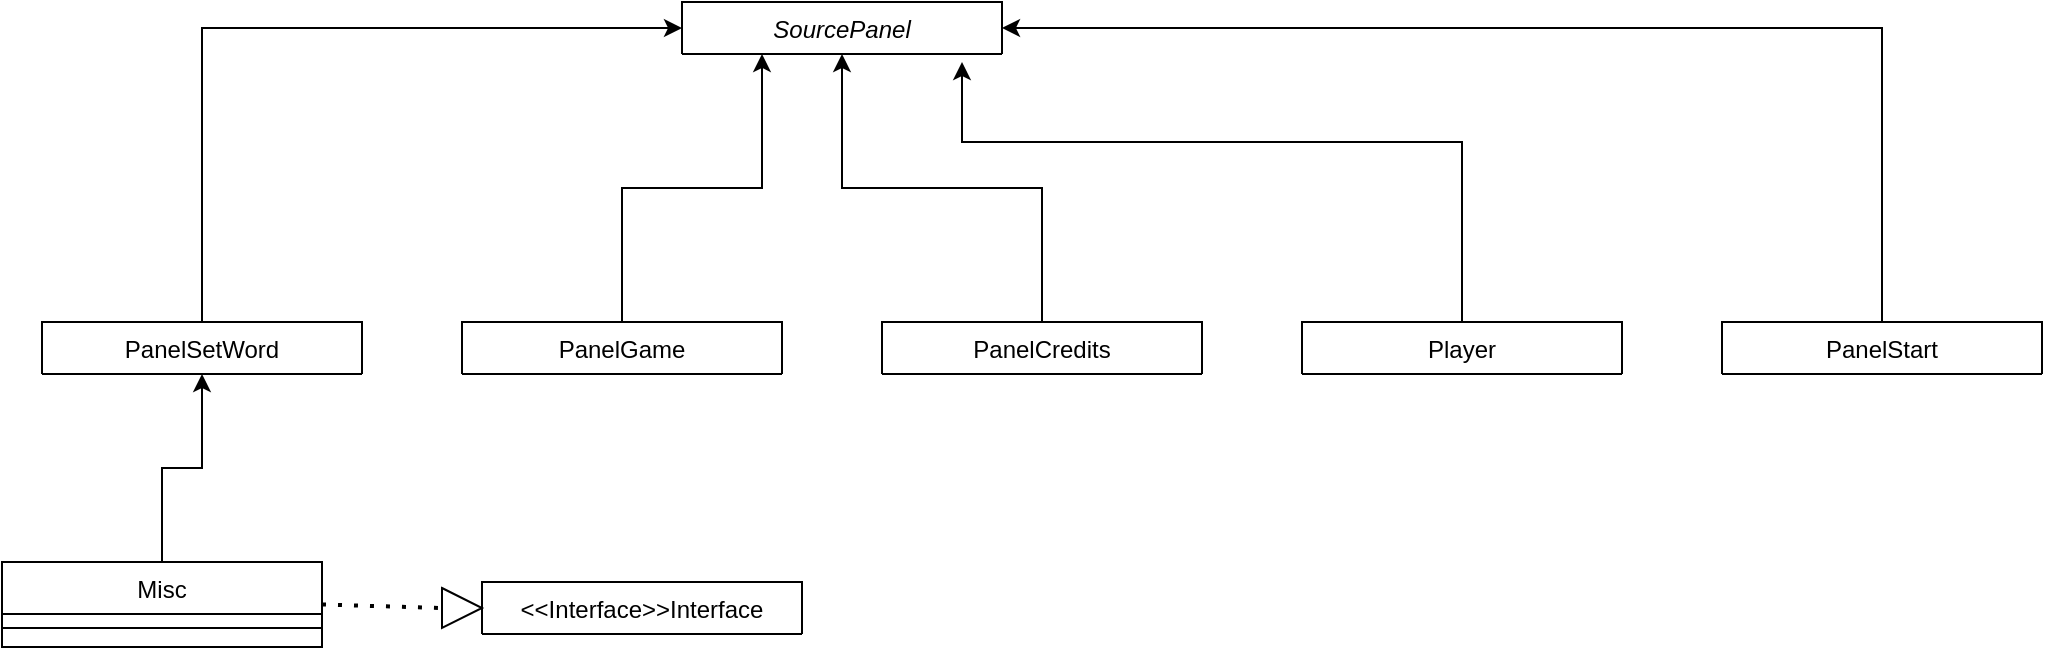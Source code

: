 <mxfile version="20.5.1" type="device"><diagram id="C5RBs43oDa-KdzZeNtuy" name="Page-1"><mxGraphModel dx="1154" dy="1280" grid="1" gridSize="10" guides="1" tooltips="1" connect="1" arrows="1" fold="1" page="1" pageScale="1" pageWidth="827" pageHeight="1169" math="0" shadow="0"><root><mxCell id="WIyWlLk6GJQsqaUBKTNV-0"/><mxCell id="WIyWlLk6GJQsqaUBKTNV-1" parent="WIyWlLk6GJQsqaUBKTNV-0"/><mxCell id="zkfFHV4jXpPFQw0GAbJ--0" value="SourcePanel" style="swimlane;fontStyle=2;align=center;verticalAlign=top;childLayout=stackLayout;horizontal=1;startSize=26;horizontalStack=0;resizeParent=1;resizeLast=0;collapsible=1;marginBottom=0;rounded=0;shadow=0;strokeWidth=1;" parent="WIyWlLk6GJQsqaUBKTNV-1" vertex="1" collapsed="1"><mxGeometry x="490" y="240" width="160" height="26" as="geometry"><mxRectangle x="200" y="130" width="210" height="710" as="alternateBounds"/></mxGeometry></mxCell><mxCell id="zkfFHV4jXpPFQw0GAbJ--1" value="- instance: SourcePanel" style="text;align=left;verticalAlign=top;spacingLeft=4;spacingRight=4;overflow=hidden;rotatable=0;points=[[0,0.5],[1,0.5]];portConstraint=eastwest;" parent="zkfFHV4jXpPFQw0GAbJ--0" vertex="1"><mxGeometry y="26" width="210" height="26" as="geometry"/></mxCell><mxCell id="zkfFHV4jXpPFQw0GAbJ--2" value="- word: String    " style="text;align=left;verticalAlign=top;spacingLeft=4;spacingRight=4;overflow=hidden;rotatable=0;points=[[0,0.5],[1,0.5]];portConstraint=eastwest;rounded=0;shadow=0;html=0;" parent="zkfFHV4jXpPFQw0GAbJ--0" vertex="1"><mxGeometry y="52" width="210" height="20" as="geometry"/></mxCell><mxCell id="PxGmPFZ91CUCp7tHAPoO-3" value="- player: Player" style="text;html=1;align=left;verticalAlign=middle;resizable=0;points=[];autosize=1;strokeColor=none;fillColor=none;" vertex="1" parent="zkfFHV4jXpPFQw0GAbJ--0"><mxGeometry y="72" width="210" height="30" as="geometry"/></mxCell><mxCell id="PxGmPFZ91CUCp7tHAPoO-6" value="- frame: Jframe" style="text;html=1;align=left;verticalAlign=middle;resizable=0;points=[];autosize=1;strokeColor=none;fillColor=none;" vertex="1" parent="zkfFHV4jXpPFQw0GAbJ--0"><mxGeometry y="102" width="210" height="30" as="geometry"/></mxCell><mxCell id="PxGmPFZ91CUCp7tHAPoO-7" value="- PanelGame: JPanel" style="text;html=1;align=left;verticalAlign=middle;resizable=0;points=[];autosize=1;strokeColor=none;fillColor=none;" vertex="1" parent="zkfFHV4jXpPFQw0GAbJ--0"><mxGeometry y="132" width="210" height="30" as="geometry"/></mxCell><mxCell id="PxGmPFZ91CUCp7tHAPoO-5" value="- PanelStart: Jpanel" style="text;html=1;align=left;verticalAlign=middle;resizable=0;points=[];autosize=1;strokeColor=none;fillColor=none;" vertex="1" parent="zkfFHV4jXpPFQw0GAbJ--0"><mxGeometry y="162" width="210" height="30" as="geometry"/></mxCell><mxCell id="PxGmPFZ91CUCp7tHAPoO-9" value="- PanelCredits: JPanel" style="text;html=1;align=left;verticalAlign=middle;resizable=0;points=[];autosize=1;strokeColor=none;fillColor=none;" vertex="1" parent="zkfFHV4jXpPFQw0GAbJ--0"><mxGeometry y="192" width="210" height="30" as="geometry"/></mxCell><mxCell id="PxGmPFZ91CUCp7tHAPoO-8" value="- PanelSetWord: JPanel" style="text;html=1;align=left;verticalAlign=middle;resizable=0;points=[];autosize=1;strokeColor=none;fillColor=none;" vertex="1" parent="zkfFHV4jXpPFQw0GAbJ--0"><mxGeometry y="222" width="210" height="30" as="geometry"/></mxCell><mxCell id="zkfFHV4jXpPFQw0GAbJ--4" value="" style="line;html=1;strokeWidth=1;align=left;verticalAlign=middle;spacingTop=-1;spacingLeft=3;spacingRight=3;rotatable=0;labelPosition=right;points=[];portConstraint=eastwest;" parent="zkfFHV4jXpPFQw0GAbJ--0" vertex="1"><mxGeometry y="252" width="210" height="8" as="geometry"/></mxCell><mxCell id="PxGmPFZ91CUCp7tHAPoO-13" value="+ SourcePanel()&lt;br&gt;" style="text;html=1;align=left;verticalAlign=middle;resizable=0;points=[];autosize=1;strokeColor=none;fillColor=none;" vertex="1" parent="zkfFHV4jXpPFQw0GAbJ--0"><mxGeometry y="260" width="210" height="30" as="geometry"/></mxCell><mxCell id="PxGmPFZ91CUCp7tHAPoO-14" value="+ setFrame(JFrame): void" style="text;html=1;align=left;verticalAlign=middle;resizable=0;points=[];autosize=1;strokeColor=none;fillColor=none;" vertex="1" parent="zkfFHV4jXpPFQw0GAbJ--0"><mxGeometry y="290" width="210" height="30" as="geometry"/></mxCell><mxCell id="PxGmPFZ91CUCp7tHAPoO-12" value="+ setPanelGame(JPanel):void" style="text;html=1;align=left;verticalAlign=middle;resizable=0;points=[];autosize=1;strokeColor=none;fillColor=none;" vertex="1" parent="zkfFHV4jXpPFQw0GAbJ--0"><mxGeometry y="320" width="210" height="30" as="geometry"/></mxCell><mxCell id="PxGmPFZ91CUCp7tHAPoO-11" value="+ SetPanelCredits(JPanel): void" style="text;html=1;align=left;verticalAlign=middle;resizable=0;points=[];autosize=1;strokeColor=none;fillColor=none;" vertex="1" parent="zkfFHV4jXpPFQw0GAbJ--0"><mxGeometry y="350" width="210" height="30" as="geometry"/></mxCell><mxCell id="PxGmPFZ91CUCp7tHAPoO-10" value="+ SetPanelStart(JPanel): void" style="text;html=1;align=left;verticalAlign=middle;resizable=0;points=[];autosize=1;strokeColor=none;fillColor=none;" vertex="1" parent="zkfFHV4jXpPFQw0GAbJ--0"><mxGeometry y="380" width="210" height="30" as="geometry"/></mxCell><mxCell id="PxGmPFZ91CUCp7tHAPoO-25" value="+ SetPanelSetWord(JPanel): void" style="text;html=1;align=left;verticalAlign=middle;resizable=0;points=[];autosize=1;strokeColor=none;fillColor=none;" vertex="1" parent="zkfFHV4jXpPFQw0GAbJ--0"><mxGeometry y="410" width="210" height="30" as="geometry"/></mxCell><mxCell id="PxGmPFZ91CUCp7tHAPoO-24" value="+ SetPlayer(Player): void" style="text;html=1;align=left;verticalAlign=middle;resizable=0;points=[];autosize=1;strokeColor=none;fillColor=none;" vertex="1" parent="zkfFHV4jXpPFQw0GAbJ--0"><mxGeometry y="440" width="210" height="30" as="geometry"/></mxCell><mxCell id="PxGmPFZ91CUCp7tHAPoO-22" value="+ getFrame(): JFrame" style="text;html=1;align=left;verticalAlign=middle;resizable=0;points=[];autosize=1;strokeColor=none;fillColor=none;" vertex="1" parent="zkfFHV4jXpPFQw0GAbJ--0"><mxGeometry y="470" width="210" height="30" as="geometry"/></mxCell><mxCell id="PxGmPFZ91CUCp7tHAPoO-21" value="+ getPanelGame(): JPanel" style="text;html=1;align=left;verticalAlign=middle;resizable=0;points=[];autosize=1;strokeColor=none;fillColor=none;" vertex="1" parent="zkfFHV4jXpPFQw0GAbJ--0"><mxGeometry y="500" width="210" height="30" as="geometry"/></mxCell><mxCell id="PxGmPFZ91CUCp7tHAPoO-23" value="+ getPanelCredits(): JPanel" style="text;html=1;align=left;verticalAlign=middle;resizable=0;points=[];autosize=1;strokeColor=none;fillColor=none;" vertex="1" parent="zkfFHV4jXpPFQw0GAbJ--0"><mxGeometry y="530" width="210" height="30" as="geometry"/></mxCell><mxCell id="PxGmPFZ91CUCp7tHAPoO-20" value="+ getPanelStart(): JPanel" style="text;html=1;align=left;verticalAlign=middle;resizable=0;points=[];autosize=1;strokeColor=none;fillColor=none;" vertex="1" parent="zkfFHV4jXpPFQw0GAbJ--0"><mxGeometry y="560" width="210" height="30" as="geometry"/></mxCell><mxCell id="PxGmPFZ91CUCp7tHAPoO-19" value="+ getPanelSetWord(): JPanel" style="text;html=1;align=left;verticalAlign=middle;resizable=0;points=[];autosize=1;strokeColor=none;fillColor=none;" vertex="1" parent="zkfFHV4jXpPFQw0GAbJ--0"><mxGeometry y="590" width="210" height="30" as="geometry"/></mxCell><mxCell id="PxGmPFZ91CUCp7tHAPoO-4" value="+ getPlayer(): Jpanel" style="text;html=1;align=left;verticalAlign=middle;resizable=0;points=[];autosize=1;strokeColor=none;fillColor=none;" vertex="1" parent="zkfFHV4jXpPFQw0GAbJ--0"><mxGeometry y="620" width="210" height="30" as="geometry"/></mxCell><mxCell id="PxGmPFZ91CUCp7tHAPoO-27" value="+ setWord(String): void" style="text;html=1;align=left;verticalAlign=middle;resizable=0;points=[];autosize=1;strokeColor=none;fillColor=none;" vertex="1" parent="zkfFHV4jXpPFQw0GAbJ--0"><mxGeometry y="650" width="210" height="30" as="geometry"/></mxCell><mxCell id="PxGmPFZ91CUCp7tHAPoO-26" value="+ getWord(): String" style="text;html=1;align=left;verticalAlign=middle;resizable=0;points=[];autosize=1;strokeColor=none;fillColor=none;" vertex="1" parent="zkfFHV4jXpPFQw0GAbJ--0"><mxGeometry y="680" width="210" height="30" as="geometry"/></mxCell><mxCell id="PxGmPFZ91CUCp7tHAPoO-159" style="edgeStyle=orthogonalEdgeStyle;rounded=0;orthogonalLoop=1;jettySize=auto;html=1;exitX=0.5;exitY=0;exitDx=0;exitDy=0;entryX=0.5;entryY=1;entryDx=0;entryDy=0;" edge="1" parent="WIyWlLk6GJQsqaUBKTNV-1" source="zkfFHV4jXpPFQw0GAbJ--17" target="zkfFHV4jXpPFQw0GAbJ--0"><mxGeometry relative="1" as="geometry"/></mxCell><mxCell id="zkfFHV4jXpPFQw0GAbJ--17" value="PanelCredits" style="swimlane;fontStyle=0;align=center;verticalAlign=top;childLayout=stackLayout;horizontal=1;startSize=26;horizontalStack=0;resizeParent=1;resizeLast=0;collapsible=1;marginBottom=0;rounded=0;shadow=0;strokeWidth=1;" parent="WIyWlLk6GJQsqaUBKTNV-1" vertex="1" collapsed="1"><mxGeometry x="590" y="400" width="160" height="26" as="geometry"><mxRectangle x="460" y="130" width="160" height="360" as="alternateBounds"/></mxGeometry></mxCell><mxCell id="PxGmPFZ91CUCp7tHAPoO-29" value="- panel: JPanel" style="text;html=1;align=left;verticalAlign=middle;resizable=0;points=[];autosize=1;strokeColor=none;fillColor=none;" vertex="1" parent="zkfFHV4jXpPFQw0GAbJ--17"><mxGeometry y="26" width="160" height="30" as="geometry"/></mxCell><mxCell id="PxGmPFZ91CUCp7tHAPoO-28" value="- me : JLabel" style="text;html=1;align=left;verticalAlign=middle;resizable=0;points=[];autosize=1;strokeColor=none;fillColor=none;" vertex="1" parent="zkfFHV4jXpPFQw0GAbJ--17"><mxGeometry y="56" width="160" height="30" as="geometry"/></mxCell><mxCell id="PxGmPFZ91CUCp7tHAPoO-32" value="- beVali: JLabel" style="text;html=1;align=left;verticalAlign=middle;resizable=0;points=[];autosize=1;strokeColor=none;fillColor=none;" vertex="1" parent="zkfFHV4jXpPFQw0GAbJ--17"><mxGeometry y="86" width="160" height="30" as="geometry"/></mxCell><mxCell id="PxGmPFZ91CUCp7tHAPoO-33" value="- site: JLabel" style="text;html=1;align=left;verticalAlign=middle;resizable=0;points=[];autosize=1;strokeColor=none;fillColor=none;" vertex="1" parent="zkfFHV4jXpPFQw0GAbJ--17"><mxGeometry y="116" width="160" height="30" as="geometry"/></mxCell><mxCell id="PxGmPFZ91CUCp7tHAPoO-31" value="- git: JLabel" style="text;html=1;align=left;verticalAlign=middle;resizable=0;points=[];autosize=1;strokeColor=none;fillColor=none;" vertex="1" parent="zkfFHV4jXpPFQw0GAbJ--17"><mxGeometry y="146" width="160" height="30" as="geometry"/></mxCell><mxCell id="PxGmPFZ91CUCp7tHAPoO-30" value="- buton: JButton" style="text;html=1;align=left;verticalAlign=middle;resizable=0;points=[];autosize=1;strokeColor=none;fillColor=none;" vertex="1" parent="zkfFHV4jXpPFQw0GAbJ--17"><mxGeometry y="176" width="160" height="30" as="geometry"/></mxCell><mxCell id="zkfFHV4jXpPFQw0GAbJ--23" value="" style="line;html=1;strokeWidth=1;align=left;verticalAlign=middle;spacingTop=-1;spacingLeft=3;spacingRight=3;rotatable=0;labelPosition=right;points=[];portConstraint=eastwest;" parent="zkfFHV4jXpPFQw0GAbJ--17" vertex="1"><mxGeometry y="206" width="160" height="14" as="geometry"/></mxCell><mxCell id="PxGmPFZ91CUCp7tHAPoO-35" value="+ PanelCredits()" style="text;html=1;align=left;verticalAlign=middle;resizable=0;points=[];autosize=1;strokeColor=none;fillColor=none;" vertex="1" parent="zkfFHV4jXpPFQw0GAbJ--17"><mxGeometry y="220" width="160" height="30" as="geometry"/></mxCell><mxCell id="PxGmPFZ91CUCp7tHAPoO-34" value="+ getPanel(): JPanel" style="text;html=1;align=left;verticalAlign=middle;resizable=0;points=[];autosize=1;strokeColor=none;fillColor=none;" vertex="1" parent="zkfFHV4jXpPFQw0GAbJ--17"><mxGeometry y="250" width="160" height="30" as="geometry"/></mxCell><mxCell id="PxGmPFZ91CUCp7tHAPoO-158" style="edgeStyle=orthogonalEdgeStyle;rounded=0;orthogonalLoop=1;jettySize=auto;html=1;exitX=0.5;exitY=0;exitDx=0;exitDy=0;entryX=0.25;entryY=1;entryDx=0;entryDy=0;" edge="1" parent="WIyWlLk6GJQsqaUBKTNV-1" source="PxGmPFZ91CUCp7tHAPoO-36" target="zkfFHV4jXpPFQw0GAbJ--0"><mxGeometry relative="1" as="geometry"/></mxCell><mxCell id="PxGmPFZ91CUCp7tHAPoO-36" value="PanelGame" style="swimlane;fontStyle=0;align=center;verticalAlign=top;childLayout=stackLayout;horizontal=1;startSize=26;horizontalStack=0;resizeParent=1;resizeLast=0;collapsible=1;marginBottom=0;rounded=0;shadow=0;strokeWidth=1;" vertex="1" collapsed="1" parent="WIyWlLk6GJQsqaUBKTNV-1"><mxGeometry x="380" y="400" width="160" height="26" as="geometry"><mxRectangle x="667" y="130" width="240" height="770" as="alternateBounds"/></mxGeometry></mxCell><mxCell id="PxGmPFZ91CUCp7tHAPoO-45" value="+ sourcePanel: SourcePanel" style="text;html=1;align=left;verticalAlign=middle;resizable=0;points=[];autosize=1;strokeColor=none;fillColor=none;" vertex="1" parent="PxGmPFZ91CUCp7tHAPoO-36"><mxGeometry y="26" width="240" height="30" as="geometry"/></mxCell><mxCell id="PxGmPFZ91CUCp7tHAPoO-44" value="- panel: JPanel" style="text;html=1;align=left;verticalAlign=middle;resizable=0;points=[];autosize=1;strokeColor=none;fillColor=none;" vertex="1" parent="PxGmPFZ91CUCp7tHAPoO-36"><mxGeometry y="56" width="240" height="30" as="geometry"/></mxCell><mxCell id="PxGmPFZ91CUCp7tHAPoO-43" value="- butonAdd: JButton[]" style="text;html=1;align=left;verticalAlign=middle;resizable=0;points=[];autosize=1;strokeColor=none;fillColor=none;" vertex="1" parent="PxGmPFZ91CUCp7tHAPoO-36"><mxGeometry y="86" width="240" height="30" as="geometry"/></mxCell><mxCell id="PxGmPFZ91CUCp7tHAPoO-42" value="- nextWord: JButton" style="text;html=1;align=left;verticalAlign=middle;resizable=0;points=[];autosize=1;strokeColor=none;fillColor=none;" vertex="1" parent="PxGmPFZ91CUCp7tHAPoO-36"><mxGeometry y="116" width="240" height="30" as="geometry"/></mxCell><mxCell id="PxGmPFZ91CUCp7tHAPoO-41" value="- back: JButton" style="text;html=1;align=left;verticalAlign=middle;resizable=0;points=[];autosize=1;strokeColor=none;fillColor=none;" vertex="1" parent="PxGmPFZ91CUCp7tHAPoO-36"><mxGeometry y="146" width="240" height="30" as="geometry"/></mxCell><mxCell id="PxGmPFZ91CUCp7tHAPoO-51" value="- raspuns: JLabel" style="text;html=1;align=left;verticalAlign=middle;resizable=0;points=[];autosize=1;strokeColor=none;fillColor=none;" vertex="1" parent="PxGmPFZ91CUCp7tHAPoO-36"><mxGeometry y="176" width="240" height="30" as="geometry"/></mxCell><mxCell id="PxGmPFZ91CUCp7tHAPoO-49" value="- cuv1: ArrayList&amp;lt;JTextField&amp;gt;" style="text;html=1;align=left;verticalAlign=middle;resizable=0;points=[];autosize=1;strokeColor=none;fillColor=none;" vertex="1" parent="PxGmPFZ91CUCp7tHAPoO-36"><mxGeometry y="206" width="240" height="30" as="geometry"/></mxCell><mxCell id="PxGmPFZ91CUCp7tHAPoO-52" value="- cuv2: ArrayList&amp;lt;JTextField&amp;gt;" style="text;html=1;align=left;verticalAlign=middle;resizable=0;points=[];autosize=1;strokeColor=none;fillColor=none;" vertex="1" parent="PxGmPFZ91CUCp7tHAPoO-36"><mxGeometry y="236" width="240" height="30" as="geometry"/></mxCell><mxCell id="PxGmPFZ91CUCp7tHAPoO-57" value="- cuv3: ArrayList&amp;lt;JTextField&amp;gt;" style="text;html=1;align=left;verticalAlign=middle;resizable=0;points=[];autosize=1;strokeColor=none;fillColor=none;" vertex="1" parent="PxGmPFZ91CUCp7tHAPoO-36"><mxGeometry y="266" width="240" height="30" as="geometry"/></mxCell><mxCell id="PxGmPFZ91CUCp7tHAPoO-55" value="- cuv4: ArrayList&amp;lt;JTextField&amp;gt;" style="text;html=1;align=left;verticalAlign=middle;resizable=0;points=[];autosize=1;strokeColor=none;fillColor=none;" vertex="1" parent="PxGmPFZ91CUCp7tHAPoO-36"><mxGeometry y="296" width="240" height="30" as="geometry"/></mxCell><mxCell id="PxGmPFZ91CUCp7tHAPoO-58" value="- cuv5: ArrayList&amp;lt;JTextField&amp;gt;" style="text;html=1;align=left;verticalAlign=middle;resizable=0;points=[];autosize=1;strokeColor=none;fillColor=none;" vertex="1" parent="PxGmPFZ91CUCp7tHAPoO-36"><mxGeometry y="326" width="240" height="30" as="geometry"/></mxCell><mxCell id="PxGmPFZ91CUCp7tHAPoO-56" value="- cuv6: ArrayList&amp;lt;JTextField&amp;gt;" style="text;html=1;align=left;verticalAlign=middle;resizable=0;points=[];autosize=1;strokeColor=none;fillColor=none;" vertex="1" parent="PxGmPFZ91CUCp7tHAPoO-36"><mxGeometry y="356" width="240" height="30" as="geometry"/></mxCell><mxCell id="PxGmPFZ91CUCp7tHAPoO-60" value="- x: int" style="text;html=1;align=left;verticalAlign=middle;resizable=0;points=[];autosize=1;strokeColor=none;fillColor=none;" vertex="1" parent="PxGmPFZ91CUCp7tHAPoO-36"><mxGeometry y="386" width="240" height="30" as="geometry"/></mxCell><mxCell id="PxGmPFZ91CUCp7tHAPoO-59" value="- y: int" style="text;html=1;align=left;verticalAlign=middle;resizable=0;points=[];autosize=1;strokeColor=none;fillColor=none;" vertex="1" parent="PxGmPFZ91CUCp7tHAPoO-36"><mxGeometry y="416" width="240" height="30" as="geometry"/></mxCell><mxCell id="PxGmPFZ91CUCp7tHAPoO-37" value="" style="line;html=1;strokeWidth=1;align=left;verticalAlign=middle;spacingTop=-1;spacingLeft=3;spacingRight=3;rotatable=0;labelPosition=right;points=[];portConstraint=eastwest;" vertex="1" parent="PxGmPFZ91CUCp7tHAPoO-36"><mxGeometry y="446" width="240" height="14" as="geometry"/></mxCell><mxCell id="PxGmPFZ91CUCp7tHAPoO-64" value="+ PanelGame()" style="text;html=1;align=left;verticalAlign=middle;resizable=0;points=[];autosize=1;strokeColor=none;fillColor=none;" vertex="1" parent="PxGmPFZ91CUCp7tHAPoO-36"><mxGeometry y="460" width="240" height="30" as="geometry"/></mxCell><mxCell id="PxGmPFZ91CUCp7tHAPoO-63" value="+ checkContor(int): void" style="text;html=1;align=left;verticalAlign=middle;resizable=0;points=[];autosize=1;strokeColor=none;fillColor=none;" vertex="1" parent="PxGmPFZ91CUCp7tHAPoO-36"><mxGeometry y="490" width="240" height="30" as="geometry"/></mxCell><mxCell id="PxGmPFZ91CUCp7tHAPoO-62" value="+ setLabelWin(): void" style="text;html=1;align=left;verticalAlign=middle;resizable=0;points=[];autosize=1;strokeColor=none;fillColor=none;" vertex="1" parent="PxGmPFZ91CUCp7tHAPoO-36"><mxGeometry y="520" width="240" height="30" as="geometry"/></mxCell><mxCell id="PxGmPFZ91CUCp7tHAPoO-61" value="+ getPanel(): JPanel" style="text;html=1;align=left;verticalAlign=middle;resizable=0;points=[];autosize=1;strokeColor=none;fillColor=none;" vertex="1" parent="PxGmPFZ91CUCp7tHAPoO-36"><mxGeometry y="550" width="240" height="30" as="geometry"/></mxCell><mxCell id="PxGmPFZ91CUCp7tHAPoO-66" value="+ setText(ArrayList&amp;lt;JTextField&amp;gt;, int):void" style="text;html=1;align=left;verticalAlign=middle;resizable=0;points=[];autosize=1;strokeColor=none;fillColor=none;" vertex="1" parent="PxGmPFZ91CUCp7tHAPoO-36"><mxGeometry y="580" width="240" height="30" as="geometry"/></mxCell><mxCell id="PxGmPFZ91CUCp7tHAPoO-65" value="+ refreshGamePanel(): void" style="text;html=1;align=left;verticalAlign=middle;resizable=0;points=[];autosize=1;strokeColor=none;fillColor=none;" vertex="1" parent="PxGmPFZ91CUCp7tHAPoO-36"><mxGeometry y="610" width="240" height="30" as="geometry"/></mxCell><mxCell id="PxGmPFZ91CUCp7tHAPoO-67" value="+ refreshGamePanelBack(): void" style="text;html=1;align=left;verticalAlign=middle;resizable=0;points=[];autosize=1;strokeColor=none;fillColor=none;" vertex="1" parent="PxGmPFZ91CUCp7tHAPoO-36"><mxGeometry y="640" width="240" height="30" as="geometry"/></mxCell><mxCell id="PxGmPFZ91CUCp7tHAPoO-162" style="edgeStyle=orthogonalEdgeStyle;rounded=0;orthogonalLoop=1;jettySize=auto;html=1;exitX=0.5;exitY=0;exitDx=0;exitDy=0;entryX=1;entryY=0.5;entryDx=0;entryDy=0;" edge="1" parent="WIyWlLk6GJQsqaUBKTNV-1" source="PxGmPFZ91CUCp7tHAPoO-78" target="zkfFHV4jXpPFQw0GAbJ--0"><mxGeometry relative="1" as="geometry"/></mxCell><mxCell id="PxGmPFZ91CUCp7tHAPoO-78" value="PanelStart" style="swimlane;fontStyle=0;align=center;verticalAlign=top;childLayout=stackLayout;horizontal=1;startSize=26;horizontalStack=0;resizeParent=1;resizeLast=0;collapsible=1;marginBottom=0;rounded=0;shadow=0;strokeWidth=1;" vertex="1" collapsed="1" parent="WIyWlLk6GJQsqaUBKTNV-1"><mxGeometry x="1010" y="400" width="160" height="26" as="geometry"><mxRectangle x="1160" y="130" width="240" height="410" as="alternateBounds"/></mxGeometry></mxCell><mxCell id="PxGmPFZ91CUCp7tHAPoO-79" value="- contor: int" style="text;html=1;align=left;verticalAlign=middle;resizable=0;points=[];autosize=1;strokeColor=none;fillColor=none;" vertex="1" parent="PxGmPFZ91CUCp7tHAPoO-78"><mxGeometry y="26" width="240" height="30" as="geometry"/></mxCell><mxCell id="PxGmPFZ91CUCp7tHAPoO-80" value="- panel: JPanel" style="text;html=1;align=left;verticalAlign=middle;resizable=0;points=[];autosize=1;strokeColor=none;fillColor=none;" vertex="1" parent="PxGmPFZ91CUCp7tHAPoO-78"><mxGeometry y="56" width="240" height="30" as="geometry"/></mxCell><mxCell id="PxGmPFZ91CUCp7tHAPoO-81" value="- textUsername: JTextField" style="text;html=1;align=left;verticalAlign=middle;resizable=0;points=[];autosize=1;strokeColor=none;fillColor=none;" vertex="1" parent="PxGmPFZ91CUCp7tHAPoO-78"><mxGeometry y="86" width="240" height="30" as="geometry"/></mxCell><mxCell id="PxGmPFZ91CUCp7tHAPoO-82" value="- label: JLable" style="text;html=1;align=left;verticalAlign=middle;resizable=0;points=[];autosize=1;strokeColor=none;fillColor=none;" vertex="1" parent="PxGmPFZ91CUCp7tHAPoO-78"><mxGeometry y="116" width="240" height="30" as="geometry"/></mxCell><mxCell id="PxGmPFZ91CUCp7tHAPoO-83" value="- butonStart: JButton" style="text;html=1;align=left;verticalAlign=middle;resizable=0;points=[];autosize=1;strokeColor=none;fillColor=none;" vertex="1" parent="PxGmPFZ91CUCp7tHAPoO-78"><mxGeometry y="146" width="240" height="30" as="geometry"/></mxCell><mxCell id="PxGmPFZ91CUCp7tHAPoO-84" value="- butonSetWord: JButton" style="text;html=1;align=left;verticalAlign=middle;resizable=0;points=[];autosize=1;strokeColor=none;fillColor=none;" vertex="1" parent="PxGmPFZ91CUCp7tHAPoO-78"><mxGeometry y="176" width="240" height="30" as="geometry"/></mxCell><mxCell id="PxGmPFZ91CUCp7tHAPoO-85" value="- butonCredits: JButton" style="text;html=1;align=left;verticalAlign=middle;resizable=0;points=[];autosize=1;strokeColor=none;fillColor=none;" vertex="1" parent="PxGmPFZ91CUCp7tHAPoO-78"><mxGeometry y="206" width="240" height="30" as="geometry"/></mxCell><mxCell id="PxGmPFZ91CUCp7tHAPoO-86" value="- list: JList&amp;lt;Player&amp;gt;" style="text;html=1;align=left;verticalAlign=middle;resizable=0;points=[];autosize=1;strokeColor=none;fillColor=none;" vertex="1" parent="PxGmPFZ91CUCp7tHAPoO-78"><mxGeometry y="236" width="240" height="30" as="geometry"/></mxCell><mxCell id="PxGmPFZ91CUCp7tHAPoO-87" value="- model: DefaulListModel&amp;lt;Player&amp;gt;" style="text;html=1;align=left;verticalAlign=middle;resizable=0;points=[];autosize=1;strokeColor=none;fillColor=none;" vertex="1" parent="PxGmPFZ91CUCp7tHAPoO-78"><mxGeometry y="266" width="240" height="30" as="geometry"/></mxCell><mxCell id="PxGmPFZ91CUCp7tHAPoO-93" value="" style="line;html=1;strokeWidth=1;align=left;verticalAlign=middle;spacingTop=-1;spacingLeft=3;spacingRight=3;rotatable=0;labelPosition=right;points=[];portConstraint=eastwest;" vertex="1" parent="PxGmPFZ91CUCp7tHAPoO-78"><mxGeometry y="296" width="240" height="14" as="geometry"/></mxCell><mxCell id="PxGmPFZ91CUCp7tHAPoO-94" value="+ PanelStart()" style="text;html=1;align=left;verticalAlign=middle;resizable=0;points=[];autosize=1;strokeColor=none;fillColor=none;" vertex="1" parent="PxGmPFZ91CUCp7tHAPoO-78"><mxGeometry y="310" width="240" height="30" as="geometry"/></mxCell><mxCell id="PxGmPFZ91CUCp7tHAPoO-95" value="+ getPanel(): JPanel" style="text;html=1;align=left;verticalAlign=middle;resizable=0;points=[];autosize=1;strokeColor=none;fillColor=none;" vertex="1" parent="PxGmPFZ91CUCp7tHAPoO-78"><mxGeometry y="340" width="240" height="30" as="geometry"/></mxCell><mxCell id="PxGmPFZ91CUCp7tHAPoO-96" value="+ refresh(): void" style="text;html=1;align=left;verticalAlign=middle;resizable=0;points=[];autosize=1;strokeColor=none;fillColor=none;" vertex="1" parent="PxGmPFZ91CUCp7tHAPoO-78"><mxGeometry y="370" width="240" height="30" as="geometry"/></mxCell><mxCell id="PxGmPFZ91CUCp7tHAPoO-161" style="edgeStyle=orthogonalEdgeStyle;rounded=0;orthogonalLoop=1;jettySize=auto;html=1;exitX=0.5;exitY=0;exitDx=0;exitDy=0;" edge="1" parent="WIyWlLk6GJQsqaUBKTNV-1" source="PxGmPFZ91CUCp7tHAPoO-101"><mxGeometry relative="1" as="geometry"><mxPoint x="630" y="270" as="targetPoint"/><Array as="points"><mxPoint x="880" y="310"/><mxPoint x="630" y="310"/></Array></mxGeometry></mxCell><mxCell id="PxGmPFZ91CUCp7tHAPoO-101" value="Player" style="swimlane;fontStyle=0;align=center;verticalAlign=top;childLayout=stackLayout;horizontal=1;startSize=26;horizontalStack=0;resizeParent=1;resizeLast=0;collapsible=1;marginBottom=0;rounded=0;shadow=0;strokeWidth=1;" vertex="1" collapsed="1" parent="WIyWlLk6GJQsqaUBKTNV-1"><mxGeometry x="800" y="400" width="160" height="26" as="geometry"><mxRectangle x="920" y="585" width="160" height="360" as="alternateBounds"/></mxGeometry></mxCell><mxCell id="PxGmPFZ91CUCp7tHAPoO-102" value="- nrTotalGames: int" style="text;html=1;align=left;verticalAlign=middle;resizable=0;points=[];autosize=1;strokeColor=none;fillColor=none;" vertex="1" parent="PxGmPFZ91CUCp7tHAPoO-101"><mxGeometry y="26" width="160" height="30" as="geometry"/></mxCell><mxCell id="PxGmPFZ91CUCp7tHAPoO-103" value="- wins: int" style="text;html=1;align=left;verticalAlign=middle;resizable=0;points=[];autosize=1;strokeColor=none;fillColor=none;" vertex="1" parent="PxGmPFZ91CUCp7tHAPoO-101"><mxGeometry y="56" width="160" height="30" as="geometry"/></mxCell><mxCell id="PxGmPFZ91CUCp7tHAPoO-104" value="- username: String" style="text;html=1;align=left;verticalAlign=middle;resizable=0;points=[];autosize=1;strokeColor=none;fillColor=none;" vertex="1" parent="PxGmPFZ91CUCp7tHAPoO-101"><mxGeometry y="86" width="160" height="30" as="geometry"/></mxCell><mxCell id="PxGmPFZ91CUCp7tHAPoO-108" value="" style="line;html=1;strokeWidth=1;align=left;verticalAlign=middle;spacingTop=-1;spacingLeft=3;spacingRight=3;rotatable=0;labelPosition=right;points=[];portConstraint=eastwest;" vertex="1" parent="PxGmPFZ91CUCp7tHAPoO-101"><mxGeometry y="116" width="160" height="14" as="geometry"/></mxCell><mxCell id="PxGmPFZ91CUCp7tHAPoO-110" value="+ Player()" style="text;html=1;align=left;verticalAlign=middle;resizable=0;points=[];autosize=1;strokeColor=none;fillColor=none;" vertex="1" parent="PxGmPFZ91CUCp7tHAPoO-101"><mxGeometry y="130" width="160" height="30" as="geometry"/></mxCell><mxCell id="PxGmPFZ91CUCp7tHAPoO-112" value="+ Player(String)" style="text;html=1;align=left;verticalAlign=middle;resizable=0;points=[];autosize=1;strokeColor=none;fillColor=none;" vertex="1" parent="PxGmPFZ91CUCp7tHAPoO-101"><mxGeometry y="160" width="160" height="30" as="geometry"/></mxCell><mxCell id="PxGmPFZ91CUCp7tHAPoO-111" value="+ addGame(): void" style="text;html=1;align=left;verticalAlign=middle;resizable=0;points=[];autosize=1;strokeColor=none;fillColor=none;" vertex="1" parent="PxGmPFZ91CUCp7tHAPoO-101"><mxGeometry y="190" width="160" height="30" as="geometry"/></mxCell><mxCell id="PxGmPFZ91CUCp7tHAPoO-114" value="+ addWin(): void" style="text;html=1;align=left;verticalAlign=middle;resizable=0;points=[];autosize=1;strokeColor=none;fillColor=none;" vertex="1" parent="PxGmPFZ91CUCp7tHAPoO-101"><mxGeometry y="220" width="160" height="30" as="geometry"/></mxCell><mxCell id="PxGmPFZ91CUCp7tHAPoO-113" value="+ toString(): String" style="text;html=1;align=left;verticalAlign=middle;resizable=0;points=[];autosize=1;strokeColor=none;fillColor=none;" vertex="1" parent="PxGmPFZ91CUCp7tHAPoO-101"><mxGeometry y="250" width="160" height="30" as="geometry"/></mxCell><mxCell id="PxGmPFZ91CUCp7tHAPoO-139" value="" style="group" vertex="1" connectable="0" parent="WIyWlLk6GJQsqaUBKTNV-1"><mxGeometry x="150" y="410" width="180" height="152.5" as="geometry"/></mxCell><mxCell id="PxGmPFZ91CUCp7tHAPoO-163" style="edgeStyle=orthogonalEdgeStyle;rounded=0;orthogonalLoop=1;jettySize=auto;html=1;exitX=0.5;exitY=0;exitDx=0;exitDy=0;entryX=0.5;entryY=1;entryDx=0;entryDy=0;" edge="1" parent="PxGmPFZ91CUCp7tHAPoO-139" source="PxGmPFZ91CUCp7tHAPoO-125" target="PxGmPFZ91CUCp7tHAPoO-0"><mxGeometry relative="1" as="geometry"/></mxCell><mxCell id="PxGmPFZ91CUCp7tHAPoO-125" value="Misc" style="swimlane;fontStyle=0;align=center;verticalAlign=top;childLayout=stackLayout;horizontal=1;startSize=26;horizontalStack=0;resizeParent=1;resizeLast=0;collapsible=1;marginBottom=0;rounded=0;shadow=0;strokeWidth=1;" vertex="1" parent="PxGmPFZ91CUCp7tHAPoO-139"><mxGeometry y="110" width="160" height="42.5" as="geometry"><mxRectangle x="550" y="140" width="160" height="26" as="alternateBounds"/></mxGeometry></mxCell><mxCell id="PxGmPFZ91CUCp7tHAPoO-129" value="" style="line;html=1;strokeWidth=1;align=left;verticalAlign=middle;spacingTop=-1;spacingLeft=3;spacingRight=3;rotatable=0;labelPosition=right;points=[];portConstraint=eastwest;" vertex="1" parent="PxGmPFZ91CUCp7tHAPoO-125"><mxGeometry y="26" width="160" height="14" as="geometry"/></mxCell><mxCell id="PxGmPFZ91CUCp7tHAPoO-0" value="PanelSetWord" style="swimlane;fontStyle=0;align=center;verticalAlign=top;childLayout=stackLayout;horizontal=1;startSize=26;horizontalStack=0;resizeParent=1;resizeLast=0;collapsible=1;marginBottom=0;rounded=0;shadow=0;strokeWidth=1;" vertex="1" collapsed="1" parent="PxGmPFZ91CUCp7tHAPoO-139"><mxGeometry x="20" y="-10" width="160" height="26" as="geometry"><mxRectangle x="950" y="130" width="160" height="280" as="alternateBounds"/></mxGeometry></mxCell><mxCell id="PxGmPFZ91CUCp7tHAPoO-68" value="- panel: JPanel" style="text;html=1;align=left;verticalAlign=middle;resizable=0;points=[];autosize=1;strokeColor=none;fillColor=none;" vertex="1" parent="PxGmPFZ91CUCp7tHAPoO-0"><mxGeometry y="26" width="160" height="30" as="geometry"/></mxCell><mxCell id="PxGmPFZ91CUCp7tHAPoO-72" value="- text: JTextField" style="text;html=1;align=left;verticalAlign=middle;resizable=0;points=[];autosize=1;strokeColor=none;fillColor=none;" vertex="1" parent="PxGmPFZ91CUCp7tHAPoO-0"><mxGeometry y="56" width="160" height="30" as="geometry"/></mxCell><mxCell id="PxGmPFZ91CUCp7tHAPoO-70" value="- addWord: JButton" style="text;html=1;align=left;verticalAlign=middle;resizable=0;points=[];autosize=1;strokeColor=none;fillColor=none;" vertex="1" parent="PxGmPFZ91CUCp7tHAPoO-0"><mxGeometry y="86" width="160" height="30" as="geometry"/></mxCell><mxCell id="PxGmPFZ91CUCp7tHAPoO-69" value="- back: JButton" style="text;html=1;align=left;verticalAlign=middle;resizable=0;points=[];autosize=1;strokeColor=none;fillColor=none;" vertex="1" parent="PxGmPFZ91CUCp7tHAPoO-0"><mxGeometry y="116" width="160" height="30" as="geometry"/></mxCell><mxCell id="PxGmPFZ91CUCp7tHAPoO-1" value="" style="line;html=1;strokeWidth=1;align=left;verticalAlign=middle;spacingTop=-1;spacingLeft=3;spacingRight=3;rotatable=0;labelPosition=right;points=[];portConstraint=eastwest;" vertex="1" parent="PxGmPFZ91CUCp7tHAPoO-0"><mxGeometry y="146" width="160" height="14" as="geometry"/></mxCell><mxCell id="PxGmPFZ91CUCp7tHAPoO-76" value="+ PanelSetWord()" style="text;html=1;align=left;verticalAlign=middle;resizable=0;points=[];autosize=1;strokeColor=none;fillColor=none;" vertex="1" parent="PxGmPFZ91CUCp7tHAPoO-0"><mxGeometry y="160" width="160" height="30" as="geometry"/></mxCell><mxCell id="PxGmPFZ91CUCp7tHAPoO-74" value="+ getPanel: JPanel" style="text;html=1;align=left;verticalAlign=middle;resizable=0;points=[];autosize=1;strokeColor=none;fillColor=none;" vertex="1" parent="PxGmPFZ91CUCp7tHAPoO-0"><mxGeometry y="190" width="160" height="30" as="geometry"/></mxCell><mxCell id="PxGmPFZ91CUCp7tHAPoO-73" value="+ refresh(): void" style="text;html=1;align=left;verticalAlign=middle;resizable=0;points=[];autosize=1;strokeColor=none;fillColor=none;" vertex="1" parent="PxGmPFZ91CUCp7tHAPoO-0"><mxGeometry y="220" width="160" height="30" as="geometry"/></mxCell><mxCell id="PxGmPFZ91CUCp7tHAPoO-75" value="+ getText(): JTextField" style="text;html=1;align=left;verticalAlign=middle;resizable=0;points=[];autosize=1;strokeColor=none;fillColor=none;" vertex="1" parent="PxGmPFZ91CUCp7tHAPoO-0"><mxGeometry y="250" width="160" height="30" as="geometry"/></mxCell><mxCell id="PxGmPFZ91CUCp7tHAPoO-148" style="edgeStyle=orthogonalEdgeStyle;rounded=0;orthogonalLoop=1;jettySize=auto;html=1;exitX=0.5;exitY=1;exitDx=0;exitDy=0;" edge="1" parent="WIyWlLk6GJQsqaUBKTNV-1" source="zkfFHV4jXpPFQw0GAbJ--17" target="zkfFHV4jXpPFQw0GAbJ--17"><mxGeometry relative="1" as="geometry"/></mxCell><mxCell id="PxGmPFZ91CUCp7tHAPoO-149" value="" style="group" vertex="1" connectable="0" parent="WIyWlLk6GJQsqaUBKTNV-1"><mxGeometry x="370" y="530" width="180" height="26" as="geometry"/></mxCell><mxCell id="PxGmPFZ91CUCp7tHAPoO-115" value="&lt;&lt;Interface&gt;&gt;Interface&#10;" style="swimlane;fontStyle=0;align=center;verticalAlign=top;childLayout=stackLayout;horizontal=1;startSize=26;horizontalStack=0;resizeParent=1;resizeLast=0;collapsible=1;marginBottom=0;rounded=0;shadow=0;strokeWidth=1;" vertex="1" collapsed="1" parent="PxGmPFZ91CUCp7tHAPoO-149"><mxGeometry x="20" width="160" height="26" as="geometry"><mxRectangle x="1140" y="259.5" width="330" height="375" as="alternateBounds"/></mxGeometry></mxCell><mxCell id="PxGmPFZ91CUCp7tHAPoO-116" value="+ panel: SourcePanel" style="text;html=1;align=left;verticalAlign=middle;resizable=0;points=[];autosize=1;strokeColor=none;fillColor=none;" vertex="1" parent="PxGmPFZ91CUCp7tHAPoO-115"><mxGeometry y="26" width="330" height="30" as="geometry"/></mxCell><mxCell id="PxGmPFZ91CUCp7tHAPoO-119" value="" style="line;html=1;strokeWidth=1;align=left;verticalAlign=middle;spacingTop=-1;spacingLeft=3;spacingRight=3;rotatable=0;labelPosition=right;points=[];portConstraint=eastwest;" vertex="1" parent="PxGmPFZ91CUCp7tHAPoO-115"><mxGeometry y="56" width="330" height="14" as="geometry"/></mxCell><mxCell id="PxGmPFZ91CUCp7tHAPoO-120" value="+ checkUsername(JTextField): boolean" style="text;html=1;align=left;verticalAlign=middle;resizable=0;points=[];autosize=1;strokeColor=none;fillColor=none;" vertex="1" parent="PxGmPFZ91CUCp7tHAPoO-115"><mxGeometry y="70" width="330" height="30" as="geometry"/></mxCell><mxCell id="PxGmPFZ91CUCp7tHAPoO-121" value="+ checkWord(JTextField): boolean" style="text;html=1;align=left;verticalAlign=middle;resizable=0;points=[];autosize=1;strokeColor=none;fillColor=none;" vertex="1" parent="PxGmPFZ91CUCp7tHAPoO-115"><mxGeometry y="100" width="330" height="30" as="geometry"/></mxCell><mxCell id="PxGmPFZ91CUCp7tHAPoO-122" value="+ addWord(String): void" style="text;html=1;align=left;verticalAlign=middle;resizable=0;points=[];autosize=1;strokeColor=none;fillColor=none;" vertex="1" parent="PxGmPFZ91CUCp7tHAPoO-115"><mxGeometry y="130" width="330" height="30" as="geometry"/></mxCell><mxCell id="PxGmPFZ91CUCp7tHAPoO-123" value="+ getFile(): String" style="text;html=1;align=left;verticalAlign=middle;resizable=0;points=[];autosize=1;strokeColor=none;fillColor=none;" vertex="1" parent="PxGmPFZ91CUCp7tHAPoO-115"><mxGeometry y="160" width="330" height="30" as="geometry"/></mxCell><mxCell id="PxGmPFZ91CUCp7tHAPoO-124" value="+CheckGameWrd(ArrayList&amp;lt;JTextField&amp;gt;): Vector&amp;lt;Integer&amp;gt;" style="text;html=1;align=left;verticalAlign=middle;resizable=0;points=[];autosize=1;strokeColor=none;fillColor=none;" vertex="1" parent="PxGmPFZ91CUCp7tHAPoO-115"><mxGeometry y="190" width="330" height="30" as="geometry"/></mxCell><mxCell id="PxGmPFZ91CUCp7tHAPoO-144" value="" style="triangle;whiteSpace=wrap;html=1;" vertex="1" parent="PxGmPFZ91CUCp7tHAPoO-149"><mxGeometry y="3" width="20" height="20" as="geometry"/></mxCell><mxCell id="PxGmPFZ91CUCp7tHAPoO-145" value="" style="endArrow=none;dashed=1;html=1;dashPattern=1 3;strokeWidth=2;rounded=0;exitX=1;exitY=0.5;exitDx=0;exitDy=0;entryX=0;entryY=0.5;entryDx=0;entryDy=0;" edge="1" parent="PxGmPFZ91CUCp7tHAPoO-149" source="PxGmPFZ91CUCp7tHAPoO-125" target="PxGmPFZ91CUCp7tHAPoO-144"><mxGeometry width="50" height="50" relative="1" as="geometry"><mxPoint x="-50" y="110.5" as="sourcePoint"/><mxPoint y="60.5" as="targetPoint"/></mxGeometry></mxCell><mxCell id="PxGmPFZ91CUCp7tHAPoO-146" value="" style="endArrow=none;dashed=1;html=1;dashPattern=1 3;strokeWidth=2;rounded=0;entryX=0;entryY=0.5;entryDx=0;entryDy=0;exitX=1;exitY=0.5;exitDx=0;exitDy=0;" edge="1" parent="PxGmPFZ91CUCp7tHAPoO-149" source="PxGmPFZ91CUCp7tHAPoO-144" target="PxGmPFZ91CUCp7tHAPoO-115"><mxGeometry width="50" height="50" relative="1" as="geometry"><mxPoint x="-50" y="110.5" as="sourcePoint"/><mxPoint y="60.5" as="targetPoint"/></mxGeometry></mxCell><mxCell id="PxGmPFZ91CUCp7tHAPoO-157" style="edgeStyle=orthogonalEdgeStyle;rounded=0;orthogonalLoop=1;jettySize=auto;html=1;exitX=0.5;exitY=0;exitDx=0;exitDy=0;entryX=0;entryY=0.5;entryDx=0;entryDy=0;" edge="1" parent="WIyWlLk6GJQsqaUBKTNV-1" source="PxGmPFZ91CUCp7tHAPoO-0" target="zkfFHV4jXpPFQw0GAbJ--0"><mxGeometry relative="1" as="geometry"/></mxCell></root></mxGraphModel></diagram></mxfile>
